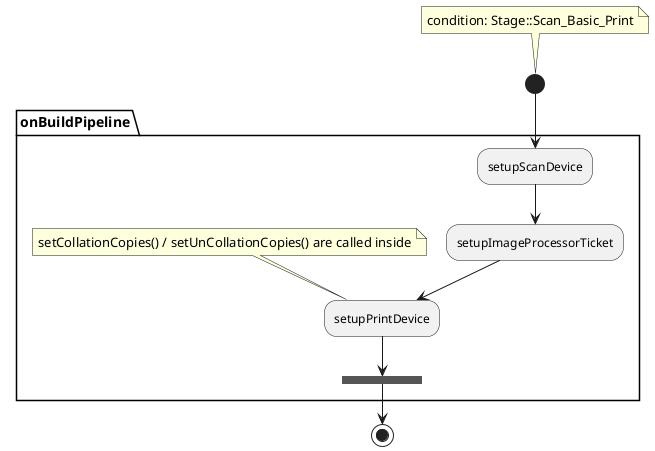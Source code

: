 @startuml
note top
    condition: Stage::Scan_Basic_Print
end note

partition "onBuildPipeline" {

(*) --> setupScanDevice
    --> setupImageProcessorTicket
    --> setupPrintDevice
    note top
            setCollationCopies() / setUnCollationCopies() are called inside
    end note
    --> === SDB_END ====
}

=== SDB_END === --> (*)
@enduml